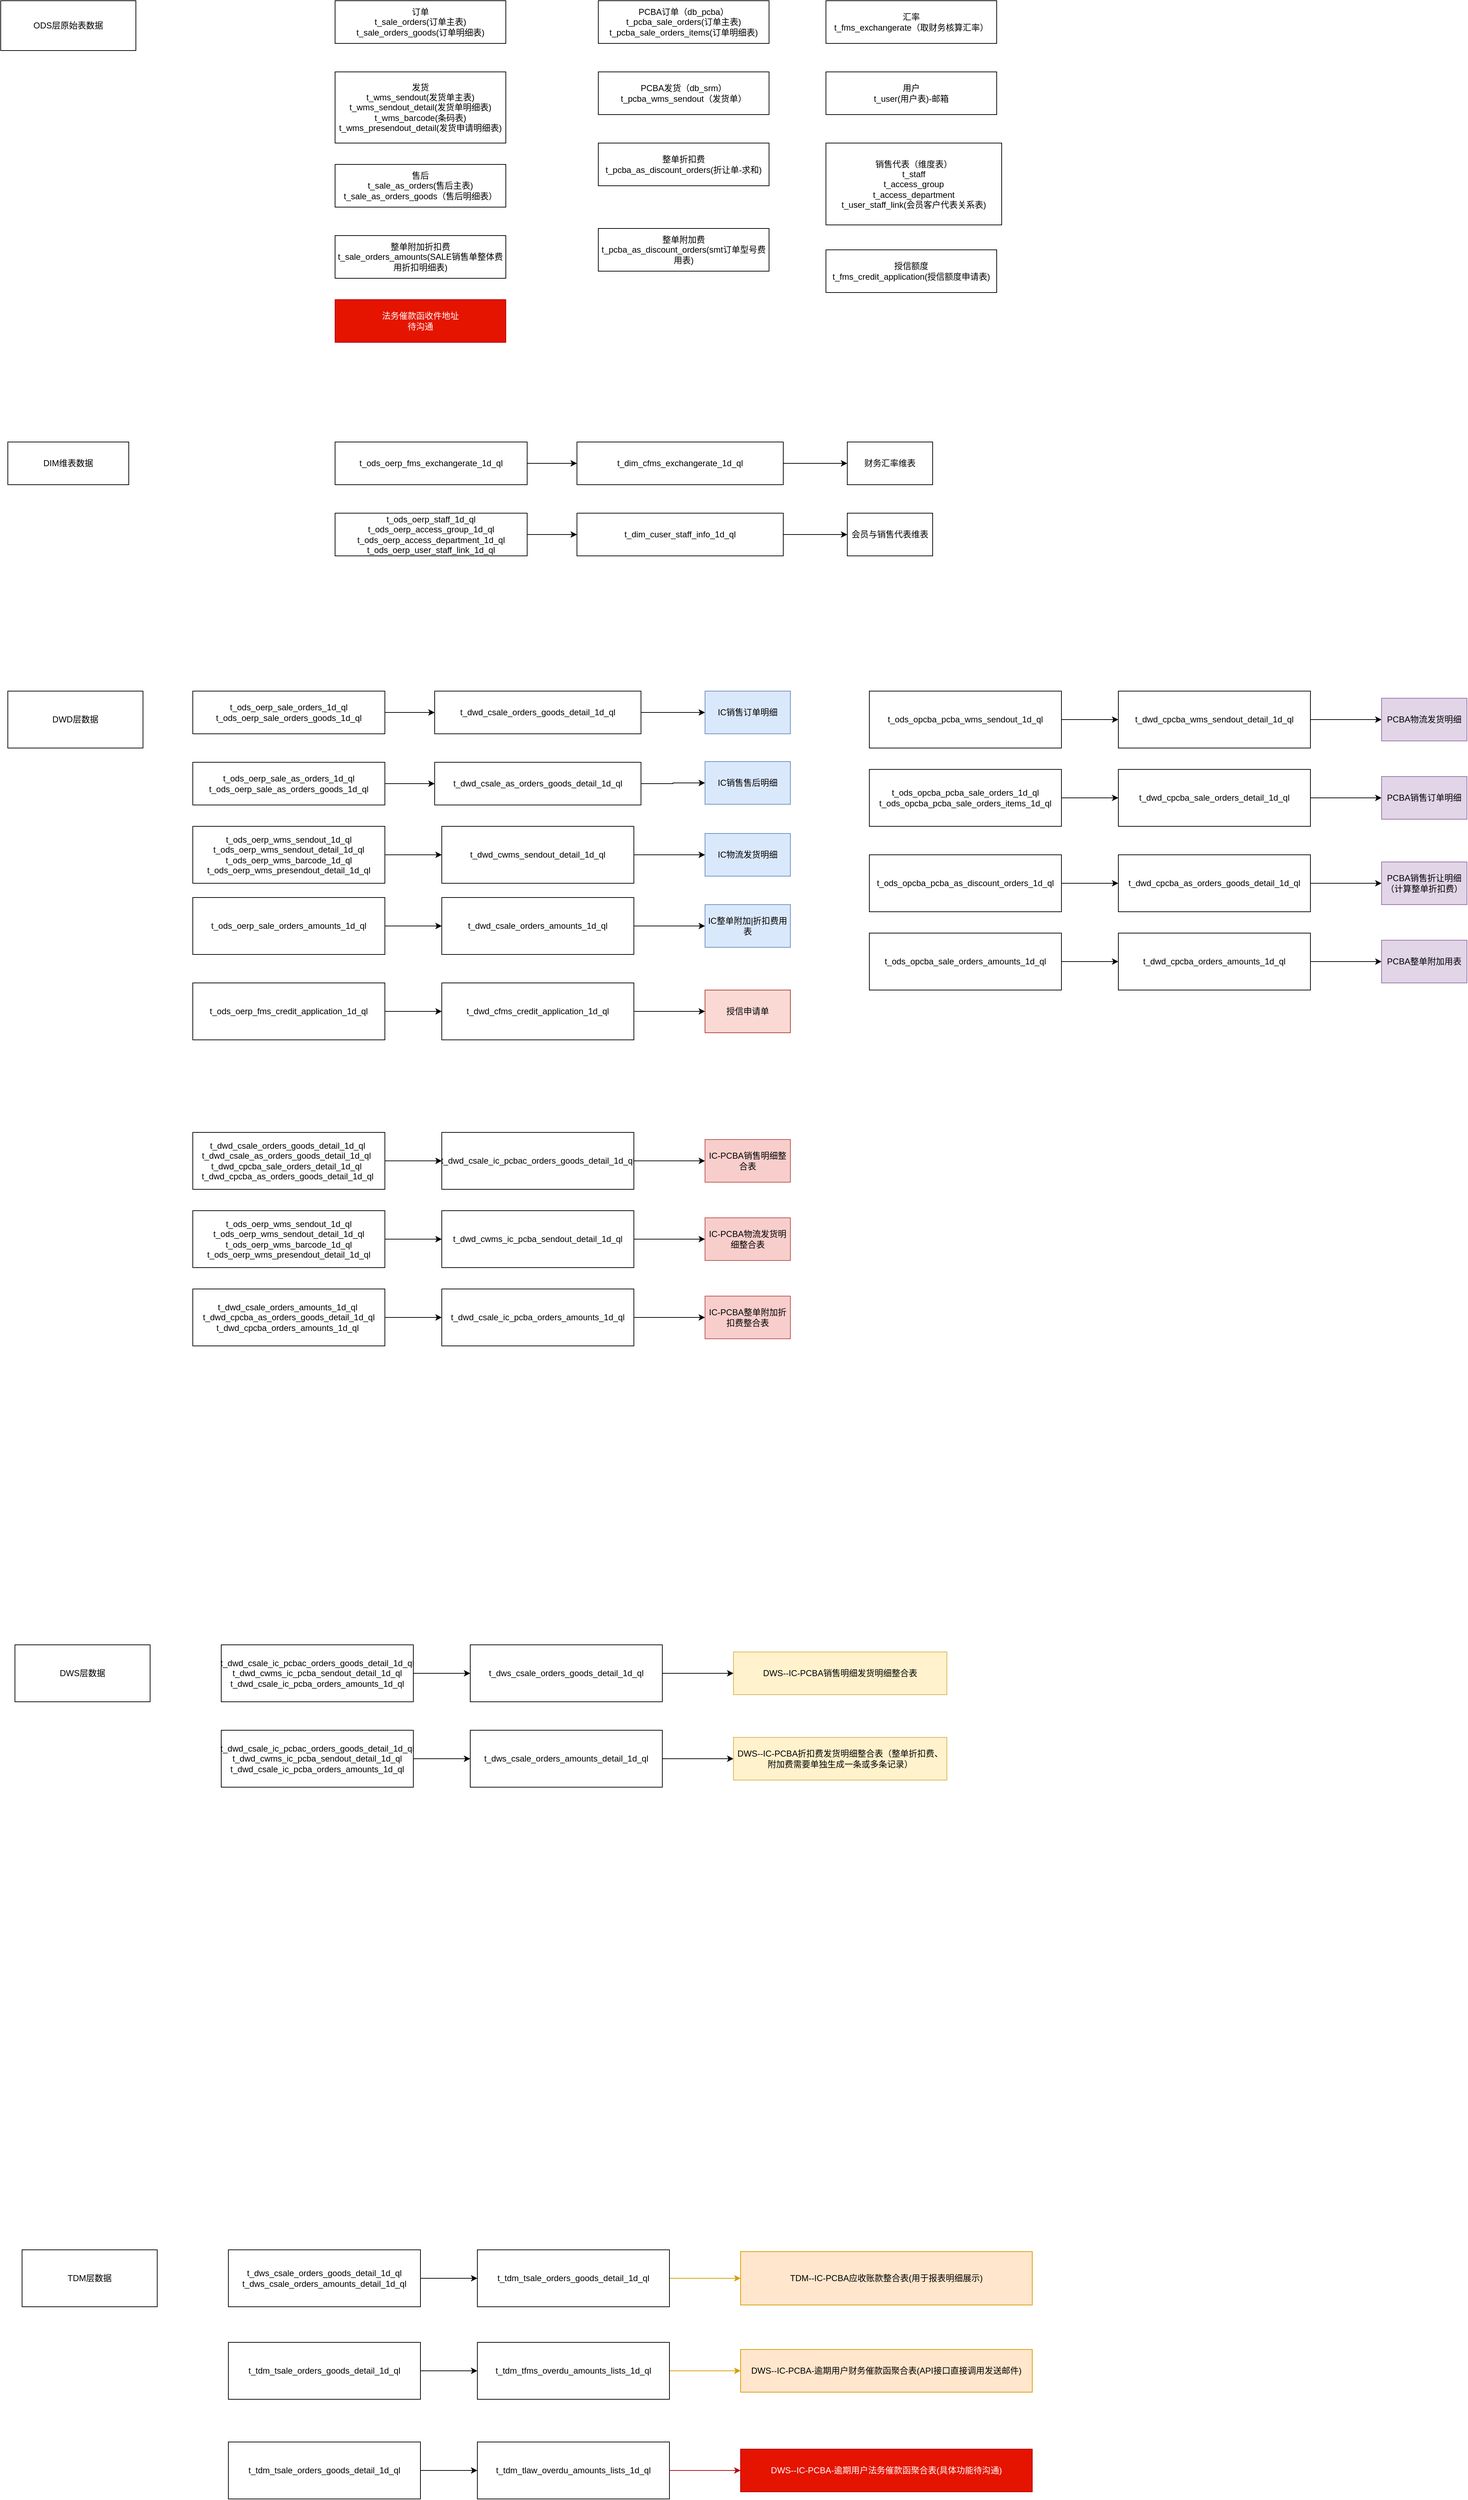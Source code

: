 <mxfile version="14.6.10" type="github">
  <diagram id="EMt0QNAx2J99hczBukC7" name="Page-1">
    <mxGraphModel dx="1907" dy="853" grid="1" gridSize="10" guides="1" tooltips="1" connect="1" arrows="1" fold="1" page="1" pageScale="1" pageWidth="827" pageHeight="1169" math="0" shadow="0">
      <root>
        <mxCell id="0" />
        <mxCell id="1" parent="0" />
        <mxCell id="C3T1x8RPN89TvurakHbP-7" value="订单&lt;br&gt;t_sale_orders(订单主表)&lt;br&gt;t_sale_orders_goods(订单明细表)" style="whiteSpace=wrap;html=1;rounded=0;" vertex="1" parent="1">
          <mxGeometry x="490" y="40" width="240" height="60" as="geometry" />
        </mxCell>
        <mxCell id="C3T1x8RPN89TvurakHbP-11" value="发货&lt;br&gt;t_wms_sendout(发货单主表)&lt;br&gt;t_wms_sendout_detail(发货单明细表)&lt;br&gt;t_wms_barcode(条码表)&lt;br&gt;t_wms_presendout_detail(发货申请明细表)" style="whiteSpace=wrap;html=1;rounded=0;" vertex="1" parent="1">
          <mxGeometry x="490" y="140" width="240" height="100" as="geometry" />
        </mxCell>
        <mxCell id="C3T1x8RPN89TvurakHbP-13" value="售后&lt;br&gt;t_sale_as_orders(售后主表)&lt;br&gt;t_sale_as_orders_goods（售后明细表）" style="whiteSpace=wrap;html=1;rounded=0;" vertex="1" parent="1">
          <mxGeometry x="490" y="270" width="240" height="60" as="geometry" />
        </mxCell>
        <mxCell id="C3T1x8RPN89TvurakHbP-21" value="用户&lt;br&gt;t_user(用户表)-邮箱" style="whiteSpace=wrap;html=1;rounded=0;" vertex="1" parent="1">
          <mxGeometry x="1180" y="140" width="240" height="60" as="geometry" />
        </mxCell>
        <mxCell id="C3T1x8RPN89TvurakHbP-23" value="销售代表（维度表）&lt;br&gt;t_staff&lt;br&gt;t_access_group&lt;br&gt;t_access_department&lt;br&gt;t_user_staff_link(会员客户代表关系表)" style="whiteSpace=wrap;html=1;rounded=0;" vertex="1" parent="1">
          <mxGeometry x="1180" y="240" width="247" height="115" as="geometry" />
        </mxCell>
        <mxCell id="C3T1x8RPN89TvurakHbP-24" value="汇率&lt;br&gt;t_fms_exchangerate（取财务核算汇率）" style="whiteSpace=wrap;html=1;rounded=0;" vertex="1" parent="1">
          <mxGeometry x="1180" y="40" width="240" height="60" as="geometry" />
        </mxCell>
        <mxCell id="C3T1x8RPN89TvurakHbP-39" value="ODS层原始表数据" style="rounded=0;whiteSpace=wrap;html=1;" vertex="1" parent="1">
          <mxGeometry x="20" y="40" width="190" height="70" as="geometry" />
        </mxCell>
        <mxCell id="C3T1x8RPN89TvurakHbP-43" value="法务催款函收件地址&lt;br&gt;待沟通" style="whiteSpace=wrap;html=1;rounded=0;fillColor=#e51400;strokeColor=#B20000;fontColor=#ffffff;" vertex="1" parent="1">
          <mxGeometry x="490" y="460" width="240" height="60" as="geometry" />
        </mxCell>
        <mxCell id="C3T1x8RPN89TvurakHbP-44" value="PCBA订单（db_pcba）&lt;br&gt;t_pcba_sale_orders(订单主表)&lt;br&gt;t_pcba_sale_orders_items(订单明细表)" style="whiteSpace=wrap;html=1;rounded=0;" vertex="1" parent="1">
          <mxGeometry x="860" y="40" width="240" height="60" as="geometry" />
        </mxCell>
        <mxCell id="C3T1x8RPN89TvurakHbP-45" value="整单折扣费&lt;br&gt;t_pcba_as_discount_orders(折让单-求和)" style="whiteSpace=wrap;html=1;rounded=0;" vertex="1" parent="1">
          <mxGeometry x="860" y="240" width="240" height="60" as="geometry" />
        </mxCell>
        <mxCell id="C3T1x8RPN89TvurakHbP-46" value="PCBA发货（db_srm）&lt;br&gt;t_pcba_wms_sendout（发货单）" style="whiteSpace=wrap;html=1;rounded=0;" vertex="1" parent="1">
          <mxGeometry x="860" y="140" width="240" height="60" as="geometry" />
        </mxCell>
        <mxCell id="C3T1x8RPN89TvurakHbP-50" value="&lt;span style=&quot;color: rgb(0 , 0 , 0) ; text-align: left&quot;&gt;授信额度&lt;br&gt;&lt;/span&gt;&lt;span style=&quot;color: rgb(0 , 0 , 0) ; text-align: left&quot;&gt;t_fms_credit_application(授信额度申请表)&lt;/span&gt;" style="whiteSpace=wrap;html=1;rounded=0;" vertex="1" parent="1">
          <mxGeometry x="1180" y="390" width="240" height="60" as="geometry" />
        </mxCell>
        <mxCell id="C3T1x8RPN89TvurakHbP-52" value="DWD层数据" style="rounded=0;whiteSpace=wrap;html=1;" vertex="1" parent="1">
          <mxGeometry x="30" y="1010" width="190" height="80" as="geometry" />
        </mxCell>
        <mxCell id="C3T1x8RPN89TvurakHbP-56" value="&lt;span style=&quot;color: rgb(0 , 0 , 0) ; text-align: left&quot;&gt;整单附加折扣费&lt;br&gt;&lt;/span&gt;&lt;span style=&quot;text-align: left&quot;&gt;&lt;font color=&quot;#000000&quot;&gt;t_sale_orders_amounts(&lt;/font&gt;&lt;/span&gt;&lt;span style=&quot;color: rgb(0 , 0 , 0) ; text-align: left&quot;&gt;SALE销售单整体费用折扣明细表&lt;/span&gt;&lt;span style=&quot;text-align: left&quot;&gt;&lt;font color=&quot;#000000&quot;&gt;)&lt;/font&gt;&lt;/span&gt;" style="whiteSpace=wrap;html=1;rounded=0;" vertex="1" parent="1">
          <mxGeometry x="490" y="370" width="240" height="60" as="geometry" />
        </mxCell>
        <mxCell id="C3T1x8RPN89TvurakHbP-57" value="整单附加费&lt;br&gt;t_pcba_as_discount_orders(smt订单型号费用表)" style="whiteSpace=wrap;html=1;rounded=0;" vertex="1" parent="1">
          <mxGeometry x="860" y="360" width="240" height="60" as="geometry" />
        </mxCell>
        <mxCell id="C3T1x8RPN89TvurakHbP-62" style="edgeStyle=orthogonalEdgeStyle;rounded=0;orthogonalLoop=1;jettySize=auto;html=1;exitX=1;exitY=0.5;exitDx=0;exitDy=0;" edge="1" parent="1" source="C3T1x8RPN89TvurakHbP-60" target="C3T1x8RPN89TvurakHbP-61">
          <mxGeometry relative="1" as="geometry" />
        </mxCell>
        <mxCell id="C3T1x8RPN89TvurakHbP-60" value="&lt;div&gt;t_ods_oerp_sale_orders_1d_ql&lt;/div&gt;&lt;div&gt;t_ods_oerp_sale_orders_goods_1d_ql&lt;/div&gt;" style="whiteSpace=wrap;html=1;rounded=0;" vertex="1" parent="1">
          <mxGeometry x="290" y="1010" width="270" height="60" as="geometry" />
        </mxCell>
        <mxCell id="C3T1x8RPN89TvurakHbP-64" value="" style="edgeStyle=orthogonalEdgeStyle;rounded=0;orthogonalLoop=1;jettySize=auto;html=1;" edge="1" parent="1" source="C3T1x8RPN89TvurakHbP-61" target="C3T1x8RPN89TvurakHbP-63">
          <mxGeometry relative="1" as="geometry" />
        </mxCell>
        <mxCell id="C3T1x8RPN89TvurakHbP-61" value="t_dwd_csale_orders_goods_detail_1d_ql" style="whiteSpace=wrap;html=1;rounded=0;" vertex="1" parent="1">
          <mxGeometry x="630" y="1010" width="290" height="60" as="geometry" />
        </mxCell>
        <mxCell id="C3T1x8RPN89TvurakHbP-63" value="IC销售订单明细" style="whiteSpace=wrap;html=1;rounded=0;fillColor=#dae8fc;strokeColor=#6c8ebf;" vertex="1" parent="1">
          <mxGeometry x="1010" y="1010" width="120" height="60" as="geometry" />
        </mxCell>
        <mxCell id="C3T1x8RPN89TvurakHbP-72" value="" style="edgeStyle=orthogonalEdgeStyle;rounded=0;orthogonalLoop=1;jettySize=auto;html=1;" edge="1" parent="1" source="C3T1x8RPN89TvurakHbP-70" target="C3T1x8RPN89TvurakHbP-71">
          <mxGeometry relative="1" as="geometry" />
        </mxCell>
        <mxCell id="C3T1x8RPN89TvurakHbP-70" value="&lt;div&gt;t_ods_oerp_sale_as_orders_1d_ql&lt;/div&gt;&lt;div&gt;t_ods_oerp_sale_as_orders_goods_1d_ql&lt;/div&gt;" style="whiteSpace=wrap;html=1;rounded=0;" vertex="1" parent="1">
          <mxGeometry x="290" y="1110" width="270" height="60" as="geometry" />
        </mxCell>
        <mxCell id="C3T1x8RPN89TvurakHbP-74" value="" style="edgeStyle=orthogonalEdgeStyle;rounded=0;orthogonalLoop=1;jettySize=auto;html=1;" edge="1" parent="1" source="C3T1x8RPN89TvurakHbP-71" target="C3T1x8RPN89TvurakHbP-73">
          <mxGeometry relative="1" as="geometry" />
        </mxCell>
        <mxCell id="C3T1x8RPN89TvurakHbP-71" value="t_dwd_csale_as_orders_goods_detail_1d_ql" style="whiteSpace=wrap;html=1;rounded=0;" vertex="1" parent="1">
          <mxGeometry x="630" y="1110" width="290" height="60" as="geometry" />
        </mxCell>
        <mxCell id="C3T1x8RPN89TvurakHbP-73" value="IC销售售后明细" style="whiteSpace=wrap;html=1;rounded=0;fillColor=#dae8fc;strokeColor=#6c8ebf;" vertex="1" parent="1">
          <mxGeometry x="1010" y="1109" width="120" height="60" as="geometry" />
        </mxCell>
        <mxCell id="C3T1x8RPN89TvurakHbP-77" value="" style="edgeStyle=orthogonalEdgeStyle;rounded=0;orthogonalLoop=1;jettySize=auto;html=1;" edge="1" parent="1" source="C3T1x8RPN89TvurakHbP-75" target="C3T1x8RPN89TvurakHbP-76">
          <mxGeometry relative="1" as="geometry" />
        </mxCell>
        <mxCell id="C3T1x8RPN89TvurakHbP-75" value="&lt;div&gt;t_ods_oerp_wms_sendout_1d_ql&lt;/div&gt;&lt;div&gt;t_ods_oerp_wms_sendout_detail_1d_ql&lt;/div&gt;&lt;div&gt;t_ods_oerp_wms_barcode_1d_ql&lt;/div&gt;&lt;div&gt;t_ods_oerp_wms_presendout_detail_1d_ql&lt;/div&gt;" style="whiteSpace=wrap;html=1;rounded=0;" vertex="1" parent="1">
          <mxGeometry x="290" y="1200" width="270" height="80" as="geometry" />
        </mxCell>
        <mxCell id="C3T1x8RPN89TvurakHbP-79" value="" style="edgeStyle=orthogonalEdgeStyle;rounded=0;orthogonalLoop=1;jettySize=auto;html=1;" edge="1" parent="1" source="C3T1x8RPN89TvurakHbP-76" target="C3T1x8RPN89TvurakHbP-78">
          <mxGeometry relative="1" as="geometry" />
        </mxCell>
        <mxCell id="C3T1x8RPN89TvurakHbP-76" value="t_dwd_cwms_sendout_detail_1d_ql" style="whiteSpace=wrap;html=1;rounded=0;" vertex="1" parent="1">
          <mxGeometry x="640" y="1200" width="270" height="80" as="geometry" />
        </mxCell>
        <mxCell id="C3T1x8RPN89TvurakHbP-78" value="IC物流发货明细" style="whiteSpace=wrap;html=1;rounded=0;fillColor=#dae8fc;strokeColor=#6c8ebf;" vertex="1" parent="1">
          <mxGeometry x="1010" y="1210" width="120" height="60" as="geometry" />
        </mxCell>
        <mxCell id="C3T1x8RPN89TvurakHbP-82" value="" style="edgeStyle=orthogonalEdgeStyle;rounded=0;orthogonalLoop=1;jettySize=auto;html=1;" edge="1" parent="1" source="C3T1x8RPN89TvurakHbP-80" target="C3T1x8RPN89TvurakHbP-81">
          <mxGeometry relative="1" as="geometry" />
        </mxCell>
        <mxCell id="C3T1x8RPN89TvurakHbP-80" value="t_ods_opcba_pcba_wms_sendout_1d_ql" style="whiteSpace=wrap;html=1;rounded=0;" vertex="1" parent="1">
          <mxGeometry x="1241" y="1010" width="270" height="80" as="geometry" />
        </mxCell>
        <mxCell id="C3T1x8RPN89TvurakHbP-85" value="" style="edgeStyle=orthogonalEdgeStyle;rounded=0;orthogonalLoop=1;jettySize=auto;html=1;" edge="1" parent="1" source="C3T1x8RPN89TvurakHbP-81" target="C3T1x8RPN89TvurakHbP-84">
          <mxGeometry relative="1" as="geometry" />
        </mxCell>
        <mxCell id="C3T1x8RPN89TvurakHbP-81" value="t_dwd_cpcba_wms_sendout_detail_1d_ql" style="whiteSpace=wrap;html=1;rounded=0;" vertex="1" parent="1">
          <mxGeometry x="1591" y="1010" width="270" height="80" as="geometry" />
        </mxCell>
        <mxCell id="C3T1x8RPN89TvurakHbP-84" value="PCBA物流发货明细" style="whiteSpace=wrap;html=1;rounded=0;fillColor=#e1d5e7;strokeColor=#9673a6;" vertex="1" parent="1">
          <mxGeometry x="1961" y="1020" width="120" height="60" as="geometry" />
        </mxCell>
        <mxCell id="C3T1x8RPN89TvurakHbP-88" value="" style="edgeStyle=orthogonalEdgeStyle;rounded=0;orthogonalLoop=1;jettySize=auto;html=1;" edge="1" parent="1" source="C3T1x8RPN89TvurakHbP-86" target="C3T1x8RPN89TvurakHbP-87">
          <mxGeometry relative="1" as="geometry" />
        </mxCell>
        <mxCell id="C3T1x8RPN89TvurakHbP-86" value="&lt;div&gt;t_ods_opcba_pcba_sale_orders_1d_ql&lt;/div&gt;&lt;div&gt;t_ods_opcba_pcba_sale_orders_items_1d_ql&lt;/div&gt;" style="whiteSpace=wrap;html=1;rounded=0;" vertex="1" parent="1">
          <mxGeometry x="1241" y="1120" width="270" height="80" as="geometry" />
        </mxCell>
        <mxCell id="C3T1x8RPN89TvurakHbP-90" value="" style="edgeStyle=orthogonalEdgeStyle;rounded=0;orthogonalLoop=1;jettySize=auto;html=1;" edge="1" parent="1" source="C3T1x8RPN89TvurakHbP-87" target="C3T1x8RPN89TvurakHbP-89">
          <mxGeometry relative="1" as="geometry" />
        </mxCell>
        <mxCell id="C3T1x8RPN89TvurakHbP-87" value="t_dwd_cpcba_sale_orders_detail_1d_ql" style="whiteSpace=wrap;html=1;rounded=0;" vertex="1" parent="1">
          <mxGeometry x="1591" y="1120" width="270" height="80" as="geometry" />
        </mxCell>
        <mxCell id="C3T1x8RPN89TvurakHbP-89" value="PCBA销售订单明细" style="whiteSpace=wrap;html=1;rounded=0;fillColor=#e1d5e7;strokeColor=#9673a6;" vertex="1" parent="1">
          <mxGeometry x="1961" y="1130" width="120" height="60" as="geometry" />
        </mxCell>
        <mxCell id="C3T1x8RPN89TvurakHbP-95" value="" style="edgeStyle=orthogonalEdgeStyle;rounded=0;orthogonalLoop=1;jettySize=auto;html=1;" edge="1" parent="1" source="C3T1x8RPN89TvurakHbP-91" target="C3T1x8RPN89TvurakHbP-94">
          <mxGeometry relative="1" as="geometry" />
        </mxCell>
        <mxCell id="C3T1x8RPN89TvurakHbP-91" value="t_ods_opcba_pcba_as_discount_orders_1d_ql" style="whiteSpace=wrap;html=1;rounded=0;" vertex="1" parent="1">
          <mxGeometry x="1241" y="1240" width="270" height="80" as="geometry" />
        </mxCell>
        <mxCell id="C3T1x8RPN89TvurakHbP-97" value="" style="edgeStyle=orthogonalEdgeStyle;rounded=0;orthogonalLoop=1;jettySize=auto;html=1;" edge="1" parent="1" source="C3T1x8RPN89TvurakHbP-94" target="C3T1x8RPN89TvurakHbP-96">
          <mxGeometry relative="1" as="geometry" />
        </mxCell>
        <mxCell id="C3T1x8RPN89TvurakHbP-94" value="t_dwd_cpcba_as_orders_goods_detail_1d_ql" style="whiteSpace=wrap;html=1;rounded=0;" vertex="1" parent="1">
          <mxGeometry x="1591" y="1240" width="270" height="80" as="geometry" />
        </mxCell>
        <mxCell id="C3T1x8RPN89TvurakHbP-96" value="PCBA销售折让明细（计算整单折扣费）" style="whiteSpace=wrap;html=1;rounded=0;fillColor=#e1d5e7;strokeColor=#9673a6;" vertex="1" parent="1">
          <mxGeometry x="1961" y="1250" width="120" height="60" as="geometry" />
        </mxCell>
        <mxCell id="C3T1x8RPN89TvurakHbP-100" value="" style="edgeStyle=orthogonalEdgeStyle;rounded=0;orthogonalLoop=1;jettySize=auto;html=1;" edge="1" parent="1" source="C3T1x8RPN89TvurakHbP-98" target="C3T1x8RPN89TvurakHbP-99">
          <mxGeometry relative="1" as="geometry" />
        </mxCell>
        <mxCell id="C3T1x8RPN89TvurakHbP-98" value="t_ods_oerp_fms_credit_application_1d_ql" style="whiteSpace=wrap;html=1;rounded=0;" vertex="1" parent="1">
          <mxGeometry x="290" y="1420" width="270" height="80" as="geometry" />
        </mxCell>
        <mxCell id="C3T1x8RPN89TvurakHbP-102" value="" style="edgeStyle=orthogonalEdgeStyle;rounded=0;orthogonalLoop=1;jettySize=auto;html=1;" edge="1" parent="1" source="C3T1x8RPN89TvurakHbP-99" target="C3T1x8RPN89TvurakHbP-101">
          <mxGeometry relative="1" as="geometry" />
        </mxCell>
        <mxCell id="C3T1x8RPN89TvurakHbP-99" value="t_dwd_cfms_credit_application_1d_ql" style="whiteSpace=wrap;html=1;rounded=0;" vertex="1" parent="1">
          <mxGeometry x="640" y="1420" width="270" height="80" as="geometry" />
        </mxCell>
        <mxCell id="C3T1x8RPN89TvurakHbP-101" value="授信申请单" style="whiteSpace=wrap;html=1;rounded=0;fillColor=#fad9d5;strokeColor=#ae4132;" vertex="1" parent="1">
          <mxGeometry x="1010" y="1430" width="120" height="60" as="geometry" />
        </mxCell>
        <mxCell id="C3T1x8RPN89TvurakHbP-105" value="" style="edgeStyle=orthogonalEdgeStyle;rounded=0;orthogonalLoop=1;jettySize=auto;html=1;" edge="1" parent="1" source="C3T1x8RPN89TvurakHbP-103" target="C3T1x8RPN89TvurakHbP-104">
          <mxGeometry relative="1" as="geometry" />
        </mxCell>
        <mxCell id="C3T1x8RPN89TvurakHbP-103" value="t_ods_oerp_sale_orders_amounts_1d_ql" style="whiteSpace=wrap;html=1;rounded=0;" vertex="1" parent="1">
          <mxGeometry x="290" y="1300" width="270" height="80" as="geometry" />
        </mxCell>
        <mxCell id="C3T1x8RPN89TvurakHbP-107" value="" style="edgeStyle=orthogonalEdgeStyle;rounded=0;orthogonalLoop=1;jettySize=auto;html=1;" edge="1" parent="1" source="C3T1x8RPN89TvurakHbP-104" target="C3T1x8RPN89TvurakHbP-106">
          <mxGeometry relative="1" as="geometry" />
        </mxCell>
        <mxCell id="C3T1x8RPN89TvurakHbP-104" value="t_dwd_csale_orders_amounts_1d_ql" style="whiteSpace=wrap;html=1;rounded=0;" vertex="1" parent="1">
          <mxGeometry x="640" y="1300" width="270" height="80" as="geometry" />
        </mxCell>
        <mxCell id="C3T1x8RPN89TvurakHbP-106" value="IC整单附加|折扣费用表" style="whiteSpace=wrap;html=1;rounded=0;fillColor=#dae8fc;strokeColor=#6c8ebf;" vertex="1" parent="1">
          <mxGeometry x="1010" y="1310" width="120" height="60" as="geometry" />
        </mxCell>
        <mxCell id="C3T1x8RPN89TvurakHbP-111" value="" style="edgeStyle=orthogonalEdgeStyle;rounded=0;orthogonalLoop=1;jettySize=auto;html=1;" edge="1" parent="1" source="C3T1x8RPN89TvurakHbP-108" target="C3T1x8RPN89TvurakHbP-110">
          <mxGeometry relative="1" as="geometry" />
        </mxCell>
        <mxCell id="C3T1x8RPN89TvurakHbP-108" value="t_ods_opcba_sale_orders_amounts_1d_ql" style="whiteSpace=wrap;html=1;rounded=0;" vertex="1" parent="1">
          <mxGeometry x="1241" y="1350" width="270" height="80" as="geometry" />
        </mxCell>
        <mxCell id="C3T1x8RPN89TvurakHbP-116" value="" style="edgeStyle=orthogonalEdgeStyle;rounded=0;orthogonalLoop=1;jettySize=auto;html=1;" edge="1" parent="1" source="C3T1x8RPN89TvurakHbP-109" target="C3T1x8RPN89TvurakHbP-115">
          <mxGeometry relative="1" as="geometry" />
        </mxCell>
        <mxCell id="C3T1x8RPN89TvurakHbP-109" value="&lt;div&gt;t_dwd_csale_orders_goods_detail_1d_ql&amp;nbsp;&lt;/div&gt;&lt;div&gt;t_dwd_csale_as_orders_goods_detail_1d_ql&amp;nbsp;&amp;nbsp;&lt;/div&gt;&lt;div&gt;t_dwd_cpcba_sale_orders_detail_1d_ql&amp;nbsp;&amp;nbsp;&lt;/div&gt;&lt;div&gt;t_dwd_cpcba_as_orders_goods_detail_1d_ql&amp;nbsp;&lt;/div&gt;" style="whiteSpace=wrap;html=1;rounded=0;" vertex="1" parent="1">
          <mxGeometry x="290" y="1630" width="270" height="80" as="geometry" />
        </mxCell>
        <mxCell id="C3T1x8RPN89TvurakHbP-113" value="" style="edgeStyle=orthogonalEdgeStyle;rounded=0;orthogonalLoop=1;jettySize=auto;html=1;" edge="1" parent="1" source="C3T1x8RPN89TvurakHbP-110" target="C3T1x8RPN89TvurakHbP-112">
          <mxGeometry relative="1" as="geometry" />
        </mxCell>
        <mxCell id="C3T1x8RPN89TvurakHbP-110" value="t_dwd_cpcba_orders_amounts_1d_ql" style="whiteSpace=wrap;html=1;rounded=0;" vertex="1" parent="1">
          <mxGeometry x="1591" y="1350" width="270" height="80" as="geometry" />
        </mxCell>
        <mxCell id="C3T1x8RPN89TvurakHbP-112" value="PCBA整单附加用表" style="whiteSpace=wrap;html=1;rounded=0;fillColor=#e1d5e7;strokeColor=#9673a6;" vertex="1" parent="1">
          <mxGeometry x="1961" y="1360" width="120" height="60" as="geometry" />
        </mxCell>
        <mxCell id="C3T1x8RPN89TvurakHbP-118" value="" style="edgeStyle=orthogonalEdgeStyle;rounded=0;orthogonalLoop=1;jettySize=auto;html=1;" edge="1" parent="1" source="C3T1x8RPN89TvurakHbP-115" target="C3T1x8RPN89TvurakHbP-117">
          <mxGeometry relative="1" as="geometry" />
        </mxCell>
        <mxCell id="C3T1x8RPN89TvurakHbP-115" value="t_dwd_csale_ic_pcbac_orders_goods_detail_1d_ql" style="whiteSpace=wrap;html=1;rounded=0;" vertex="1" parent="1">
          <mxGeometry x="640" y="1630" width="270" height="80" as="geometry" />
        </mxCell>
        <mxCell id="C3T1x8RPN89TvurakHbP-117" value="IC-PCBA销售明细整合表" style="whiteSpace=wrap;html=1;rounded=0;fillColor=#f8cecc;strokeColor=#b85450;" vertex="1" parent="1">
          <mxGeometry x="1010" y="1640" width="120" height="60" as="geometry" />
        </mxCell>
        <mxCell id="C3T1x8RPN89TvurakHbP-122" value="" style="edgeStyle=orthogonalEdgeStyle;rounded=0;orthogonalLoop=1;jettySize=auto;html=1;" edge="1" parent="1" source="C3T1x8RPN89TvurakHbP-120" target="C3T1x8RPN89TvurakHbP-121">
          <mxGeometry relative="1" as="geometry" />
        </mxCell>
        <mxCell id="C3T1x8RPN89TvurakHbP-120" value="&lt;div&gt;t_ods_oerp_wms_sendout_1d_ql&lt;/div&gt;&lt;div&gt;t_ods_oerp_wms_sendout_detail_1d_ql&lt;/div&gt;&lt;div&gt;t_ods_oerp_wms_barcode_1d_ql&lt;/div&gt;&lt;div&gt;t_ods_oerp_wms_presendout_detail_1d_ql&lt;/div&gt;" style="whiteSpace=wrap;html=1;rounded=0;" vertex="1" parent="1">
          <mxGeometry x="290" y="1740" width="270" height="80" as="geometry" />
        </mxCell>
        <mxCell id="C3T1x8RPN89TvurakHbP-124" value="" style="edgeStyle=orthogonalEdgeStyle;rounded=0;orthogonalLoop=1;jettySize=auto;html=1;" edge="1" parent="1" source="C3T1x8RPN89TvurakHbP-121" target="C3T1x8RPN89TvurakHbP-123">
          <mxGeometry relative="1" as="geometry" />
        </mxCell>
        <mxCell id="C3T1x8RPN89TvurakHbP-121" value="t_dwd_cwms_ic_pcba_sendout_detail_1d_ql" style="whiteSpace=wrap;html=1;rounded=0;" vertex="1" parent="1">
          <mxGeometry x="640" y="1740" width="270" height="80" as="geometry" />
        </mxCell>
        <mxCell id="C3T1x8RPN89TvurakHbP-123" value="IC-PCBA物流发货明细整合表" style="whiteSpace=wrap;html=1;rounded=0;fillColor=#f8cecc;strokeColor=#b85450;" vertex="1" parent="1">
          <mxGeometry x="1010" y="1750" width="120" height="60" as="geometry" />
        </mxCell>
        <mxCell id="C3T1x8RPN89TvurakHbP-128" value="" style="edgeStyle=orthogonalEdgeStyle;rounded=0;orthogonalLoop=1;jettySize=auto;html=1;" edge="1" parent="1" source="C3T1x8RPN89TvurakHbP-126" target="C3T1x8RPN89TvurakHbP-127">
          <mxGeometry relative="1" as="geometry" />
        </mxCell>
        <mxCell id="C3T1x8RPN89TvurakHbP-126" value="&lt;div&gt;t_dwd_csale_orders_amounts_1d_ql&amp;nbsp;&lt;/div&gt;&lt;div&gt;t_dwd_cpcba_as_orders_goods_detail_1d_ql&lt;/div&gt;&lt;div&gt;t_dwd_cpcba_orders_amounts_1d_ql&amp;nbsp;&lt;/div&gt;" style="whiteSpace=wrap;html=1;rounded=0;" vertex="1" parent="1">
          <mxGeometry x="290" y="1850" width="270" height="80" as="geometry" />
        </mxCell>
        <mxCell id="C3T1x8RPN89TvurakHbP-130" value="" style="edgeStyle=orthogonalEdgeStyle;rounded=0;orthogonalLoop=1;jettySize=auto;html=1;" edge="1" parent="1" source="C3T1x8RPN89TvurakHbP-127" target="C3T1x8RPN89TvurakHbP-129">
          <mxGeometry relative="1" as="geometry" />
        </mxCell>
        <mxCell id="C3T1x8RPN89TvurakHbP-127" value="t_dwd_csale_ic_pcba_orders_amounts_1d_ql" style="whiteSpace=wrap;html=1;rounded=0;" vertex="1" parent="1">
          <mxGeometry x="640" y="1850" width="270" height="80" as="geometry" />
        </mxCell>
        <mxCell id="C3T1x8RPN89TvurakHbP-129" value="IC-PCBA整单附加折扣费整合表" style="whiteSpace=wrap;html=1;rounded=0;fillColor=#f8cecc;strokeColor=#b85450;" vertex="1" parent="1">
          <mxGeometry x="1010" y="1860" width="120" height="60" as="geometry" />
        </mxCell>
        <mxCell id="C3T1x8RPN89TvurakHbP-132" value="DWS层数据" style="rounded=0;whiteSpace=wrap;html=1;" vertex="1" parent="1">
          <mxGeometry x="40" y="2350" width="190" height="80" as="geometry" />
        </mxCell>
        <mxCell id="C3T1x8RPN89TvurakHbP-134" value="DIM维表数据" style="rounded=0;whiteSpace=wrap;html=1;" vertex="1" parent="1">
          <mxGeometry x="30" y="660" width="170" height="60" as="geometry" />
        </mxCell>
        <mxCell id="C3T1x8RPN89TvurakHbP-135" style="edgeStyle=orthogonalEdgeStyle;rounded=0;orthogonalLoop=1;jettySize=auto;html=1;exitX=1;exitY=0.5;exitDx=0;exitDy=0;" edge="1" parent="1" source="C3T1x8RPN89TvurakHbP-136" target="C3T1x8RPN89TvurakHbP-138">
          <mxGeometry relative="1" as="geometry" />
        </mxCell>
        <mxCell id="C3T1x8RPN89TvurakHbP-136" value="t_ods_oerp_fms_exchangerate_1d_ql" style="whiteSpace=wrap;html=1;rounded=0;" vertex="1" parent="1">
          <mxGeometry x="490" y="660" width="270" height="60" as="geometry" />
        </mxCell>
        <mxCell id="C3T1x8RPN89TvurakHbP-137" value="" style="edgeStyle=orthogonalEdgeStyle;rounded=0;orthogonalLoop=1;jettySize=auto;html=1;" edge="1" parent="1" source="C3T1x8RPN89TvurakHbP-138" target="C3T1x8RPN89TvurakHbP-139">
          <mxGeometry relative="1" as="geometry" />
        </mxCell>
        <mxCell id="C3T1x8RPN89TvurakHbP-138" value="t_dim_cfms_exchangerate_1d_ql" style="whiteSpace=wrap;html=1;rounded=0;" vertex="1" parent="1">
          <mxGeometry x="830" y="660" width="290" height="60" as="geometry" />
        </mxCell>
        <mxCell id="C3T1x8RPN89TvurakHbP-139" value="财务汇率维表" style="whiteSpace=wrap;html=1;rounded=0;" vertex="1" parent="1">
          <mxGeometry x="1210" y="660" width="120" height="60" as="geometry" />
        </mxCell>
        <mxCell id="C3T1x8RPN89TvurakHbP-141" style="edgeStyle=orthogonalEdgeStyle;rounded=0;orthogonalLoop=1;jettySize=auto;html=1;exitX=1;exitY=0.5;exitDx=0;exitDy=0;" edge="1" parent="1" source="C3T1x8RPN89TvurakHbP-142" target="C3T1x8RPN89TvurakHbP-144">
          <mxGeometry relative="1" as="geometry" />
        </mxCell>
        <mxCell id="C3T1x8RPN89TvurakHbP-142" value="&lt;div&gt;t_ods_oerp_staff_1d_ql&lt;/div&gt;&lt;div&gt;t_ods_oerp_access_group_1d_ql&lt;/div&gt;&lt;div&gt;t_ods_oerp_access_department_1d_ql&lt;/div&gt;&lt;div&gt;t_ods_oerp_user_staff_link_1d_ql&lt;/div&gt;" style="whiteSpace=wrap;html=1;rounded=0;" vertex="1" parent="1">
          <mxGeometry x="490" y="760" width="270" height="60" as="geometry" />
        </mxCell>
        <mxCell id="C3T1x8RPN89TvurakHbP-143" value="" style="edgeStyle=orthogonalEdgeStyle;rounded=0;orthogonalLoop=1;jettySize=auto;html=1;" edge="1" parent="1" source="C3T1x8RPN89TvurakHbP-144" target="C3T1x8RPN89TvurakHbP-145">
          <mxGeometry relative="1" as="geometry" />
        </mxCell>
        <mxCell id="C3T1x8RPN89TvurakHbP-144" value="t_dim_cuser_staff_info_1d_ql" style="whiteSpace=wrap;html=1;rounded=0;" vertex="1" parent="1">
          <mxGeometry x="830" y="760" width="290" height="60" as="geometry" />
        </mxCell>
        <mxCell id="C3T1x8RPN89TvurakHbP-145" value="会员与销售代表维表" style="whiteSpace=wrap;html=1;rounded=0;" vertex="1" parent="1">
          <mxGeometry x="1210" y="760" width="120" height="60" as="geometry" />
        </mxCell>
        <mxCell id="C3T1x8RPN89TvurakHbP-146" value="" style="edgeStyle=orthogonalEdgeStyle;rounded=0;orthogonalLoop=1;jettySize=auto;html=1;" edge="1" parent="1" source="C3T1x8RPN89TvurakHbP-147" target="C3T1x8RPN89TvurakHbP-149">
          <mxGeometry relative="1" as="geometry" />
        </mxCell>
        <mxCell id="C3T1x8RPN89TvurakHbP-147" value="&lt;div&gt;t_dwd_csale_ic_pcbac_orders_goods_detail_1d_ql&lt;/div&gt;&lt;div&gt;t_dwd_cwms_ic_pcba_sendout_detail_1d_ql&lt;/div&gt;&lt;div&gt;t_dwd_csale_ic_pcba_orders_amounts_1d_ql&lt;/div&gt;" style="whiteSpace=wrap;html=1;rounded=0;" vertex="1" parent="1">
          <mxGeometry x="330" y="2350" width="270" height="80" as="geometry" />
        </mxCell>
        <mxCell id="C3T1x8RPN89TvurakHbP-148" value="" style="edgeStyle=orthogonalEdgeStyle;rounded=0;orthogonalLoop=1;jettySize=auto;html=1;" edge="1" parent="1" source="C3T1x8RPN89TvurakHbP-149" target="C3T1x8RPN89TvurakHbP-150">
          <mxGeometry relative="1" as="geometry" />
        </mxCell>
        <mxCell id="C3T1x8RPN89TvurakHbP-149" value="t_dws_csale_orders_goods_detail_1d_ql" style="whiteSpace=wrap;html=1;rounded=0;" vertex="1" parent="1">
          <mxGeometry x="680" y="2350" width="270" height="80" as="geometry" />
        </mxCell>
        <mxCell id="C3T1x8RPN89TvurakHbP-150" value="DWS--IC-PCBA销售明细发货明细整合表" style="whiteSpace=wrap;html=1;rounded=0;fillColor=#fff2cc;strokeColor=#d6b656;" vertex="1" parent="1">
          <mxGeometry x="1050" y="2360" width="300" height="60" as="geometry" />
        </mxCell>
        <mxCell id="C3T1x8RPN89TvurakHbP-151" value="" style="edgeStyle=orthogonalEdgeStyle;rounded=0;orthogonalLoop=1;jettySize=auto;html=1;" edge="1" parent="1" source="C3T1x8RPN89TvurakHbP-152" target="C3T1x8RPN89TvurakHbP-154">
          <mxGeometry relative="1" as="geometry" />
        </mxCell>
        <mxCell id="C3T1x8RPN89TvurakHbP-152" value="&lt;div&gt;t_dwd_csale_ic_pcbac_orders_goods_detail_1d_ql&lt;/div&gt;&lt;div&gt;t_dwd_cwms_ic_pcba_sendout_detail_1d_ql&lt;/div&gt;&lt;div&gt;t_dwd_csale_ic_pcba_orders_amounts_1d_ql&lt;/div&gt;" style="whiteSpace=wrap;html=1;rounded=0;" vertex="1" parent="1">
          <mxGeometry x="330" y="2470" width="270" height="80" as="geometry" />
        </mxCell>
        <mxCell id="C3T1x8RPN89TvurakHbP-153" value="" style="edgeStyle=orthogonalEdgeStyle;rounded=0;orthogonalLoop=1;jettySize=auto;html=1;" edge="1" parent="1" source="C3T1x8RPN89TvurakHbP-154" target="C3T1x8RPN89TvurakHbP-155">
          <mxGeometry relative="1" as="geometry" />
        </mxCell>
        <mxCell id="C3T1x8RPN89TvurakHbP-154" value="t_dws_csale_orders_amounts_detail_1d_ql" style="whiteSpace=wrap;html=1;rounded=0;" vertex="1" parent="1">
          <mxGeometry x="680" y="2470" width="270" height="80" as="geometry" />
        </mxCell>
        <mxCell id="C3T1x8RPN89TvurakHbP-155" value="DWS--IC-PCBA折扣费发货明细整合表（整单折扣费、附加费需要单独生成一条或多条记录）" style="whiteSpace=wrap;html=1;rounded=0;fillColor=#fff2cc;strokeColor=#d6b656;" vertex="1" parent="1">
          <mxGeometry x="1050" y="2480" width="300" height="60" as="geometry" />
        </mxCell>
        <mxCell id="C3T1x8RPN89TvurakHbP-156" value="TDM层数据" style="rounded=0;whiteSpace=wrap;html=1;" vertex="1" parent="1">
          <mxGeometry x="50" y="3200" width="190" height="80" as="geometry" />
        </mxCell>
        <mxCell id="C3T1x8RPN89TvurakHbP-158" value="" style="edgeStyle=orthogonalEdgeStyle;rounded=0;orthogonalLoop=1;jettySize=auto;html=1;" edge="1" parent="1" source="C3T1x8RPN89TvurakHbP-159" target="C3T1x8RPN89TvurakHbP-161">
          <mxGeometry relative="1" as="geometry" />
        </mxCell>
        <mxCell id="C3T1x8RPN89TvurakHbP-159" value="&lt;span style=&quot;text-align: left&quot;&gt;t_dws_csale_orders_goods_detail_1d_ql&lt;/span&gt;&lt;br style=&quot;text-align: left&quot;&gt;&lt;span style=&quot;text-align: left&quot;&gt;t_dws_csale_orders_amounts_detail_1d_ql&lt;/span&gt;" style="whiteSpace=wrap;html=1;rounded=0;" vertex="1" parent="1">
          <mxGeometry x="340" y="3200" width="270" height="80" as="geometry" />
        </mxCell>
        <mxCell id="C3T1x8RPN89TvurakHbP-160" value="" style="edgeStyle=orthogonalEdgeStyle;rounded=0;orthogonalLoop=1;jettySize=auto;html=1;fillColor=#ffe6cc;strokeColor=#d79b00;" edge="1" parent="1" source="C3T1x8RPN89TvurakHbP-161" target="C3T1x8RPN89TvurakHbP-162">
          <mxGeometry relative="1" as="geometry" />
        </mxCell>
        <mxCell id="C3T1x8RPN89TvurakHbP-161" value="t_tdm_tsale_orders_goods_detail_1d_ql" style="whiteSpace=wrap;html=1;rounded=0;" vertex="1" parent="1">
          <mxGeometry x="690" y="3200" width="270" height="80" as="geometry" />
        </mxCell>
        <mxCell id="C3T1x8RPN89TvurakHbP-162" value="TDM--IC-PCBA应收账款整合表(用于报表明细展示)" style="whiteSpace=wrap;html=1;rounded=0;fillColor=#ffe6cc;strokeColor=#d79b00;" vertex="1" parent="1">
          <mxGeometry x="1060" y="3202.5" width="410" height="75" as="geometry" />
        </mxCell>
        <mxCell id="C3T1x8RPN89TvurakHbP-166" value="" style="edgeStyle=orthogonalEdgeStyle;rounded=0;orthogonalLoop=1;jettySize=auto;html=1;" edge="1" parent="1" source="C3T1x8RPN89TvurakHbP-167" target="C3T1x8RPN89TvurakHbP-169">
          <mxGeometry relative="1" as="geometry" />
        </mxCell>
        <mxCell id="C3T1x8RPN89TvurakHbP-167" value="t_tdm_tsale_orders_goods_detail_1d_ql" style="whiteSpace=wrap;html=1;rounded=0;" vertex="1" parent="1">
          <mxGeometry x="340" y="3330" width="270" height="80" as="geometry" />
        </mxCell>
        <mxCell id="C3T1x8RPN89TvurakHbP-168" value="" style="edgeStyle=orthogonalEdgeStyle;rounded=0;orthogonalLoop=1;jettySize=auto;html=1;fillColor=#ffe6cc;strokeColor=#d79b00;" edge="1" parent="1" source="C3T1x8RPN89TvurakHbP-169" target="C3T1x8RPN89TvurakHbP-170">
          <mxGeometry relative="1" as="geometry" />
        </mxCell>
        <mxCell id="C3T1x8RPN89TvurakHbP-169" value="t_tdm_tfms_overdu_amounts_lists_1d_ql" style="whiteSpace=wrap;html=1;rounded=0;" vertex="1" parent="1">
          <mxGeometry x="690" y="3330" width="270" height="80" as="geometry" />
        </mxCell>
        <mxCell id="C3T1x8RPN89TvurakHbP-170" value="DWS--IC-PCBA-逾期用户财务催款函聚合表(API接口直接调用发送邮件)" style="whiteSpace=wrap;html=1;rounded=0;fillColor=#ffe6cc;strokeColor=#d79b00;" vertex="1" parent="1">
          <mxGeometry x="1060" y="3340" width="410" height="60" as="geometry" />
        </mxCell>
        <mxCell id="C3T1x8RPN89TvurakHbP-174" value="" style="edgeStyle=orthogonalEdgeStyle;rounded=0;orthogonalLoop=1;jettySize=auto;html=1;" edge="1" parent="1" source="C3T1x8RPN89TvurakHbP-175" target="C3T1x8RPN89TvurakHbP-177">
          <mxGeometry relative="1" as="geometry" />
        </mxCell>
        <mxCell id="C3T1x8RPN89TvurakHbP-175" value="t_tdm_tsale_orders_goods_detail_1d_ql" style="whiteSpace=wrap;html=1;rounded=0;" vertex="1" parent="1">
          <mxGeometry x="340" y="3470" width="270" height="80" as="geometry" />
        </mxCell>
        <mxCell id="C3T1x8RPN89TvurakHbP-176" value="" style="edgeStyle=orthogonalEdgeStyle;rounded=0;orthogonalLoop=1;jettySize=auto;html=1;fillColor=#e51400;strokeColor=#B20000;" edge="1" parent="1" source="C3T1x8RPN89TvurakHbP-177" target="C3T1x8RPN89TvurakHbP-178">
          <mxGeometry relative="1" as="geometry" />
        </mxCell>
        <mxCell id="C3T1x8RPN89TvurakHbP-177" value="t_tdm_tlaw_overdu_amounts_lists_1d_ql" style="whiteSpace=wrap;html=1;rounded=0;" vertex="1" parent="1">
          <mxGeometry x="690" y="3470" width="270" height="80" as="geometry" />
        </mxCell>
        <mxCell id="C3T1x8RPN89TvurakHbP-178" value="DWS--IC-PCBA-逾期用户法务催款函聚合表(具体功能待沟通)" style="whiteSpace=wrap;html=1;rounded=0;fillColor=#e51400;strokeColor=#B20000;fontColor=#ffffff;" vertex="1" parent="1">
          <mxGeometry x="1060" y="3480" width="410" height="60" as="geometry" />
        </mxCell>
      </root>
    </mxGraphModel>
  </diagram>
</mxfile>

